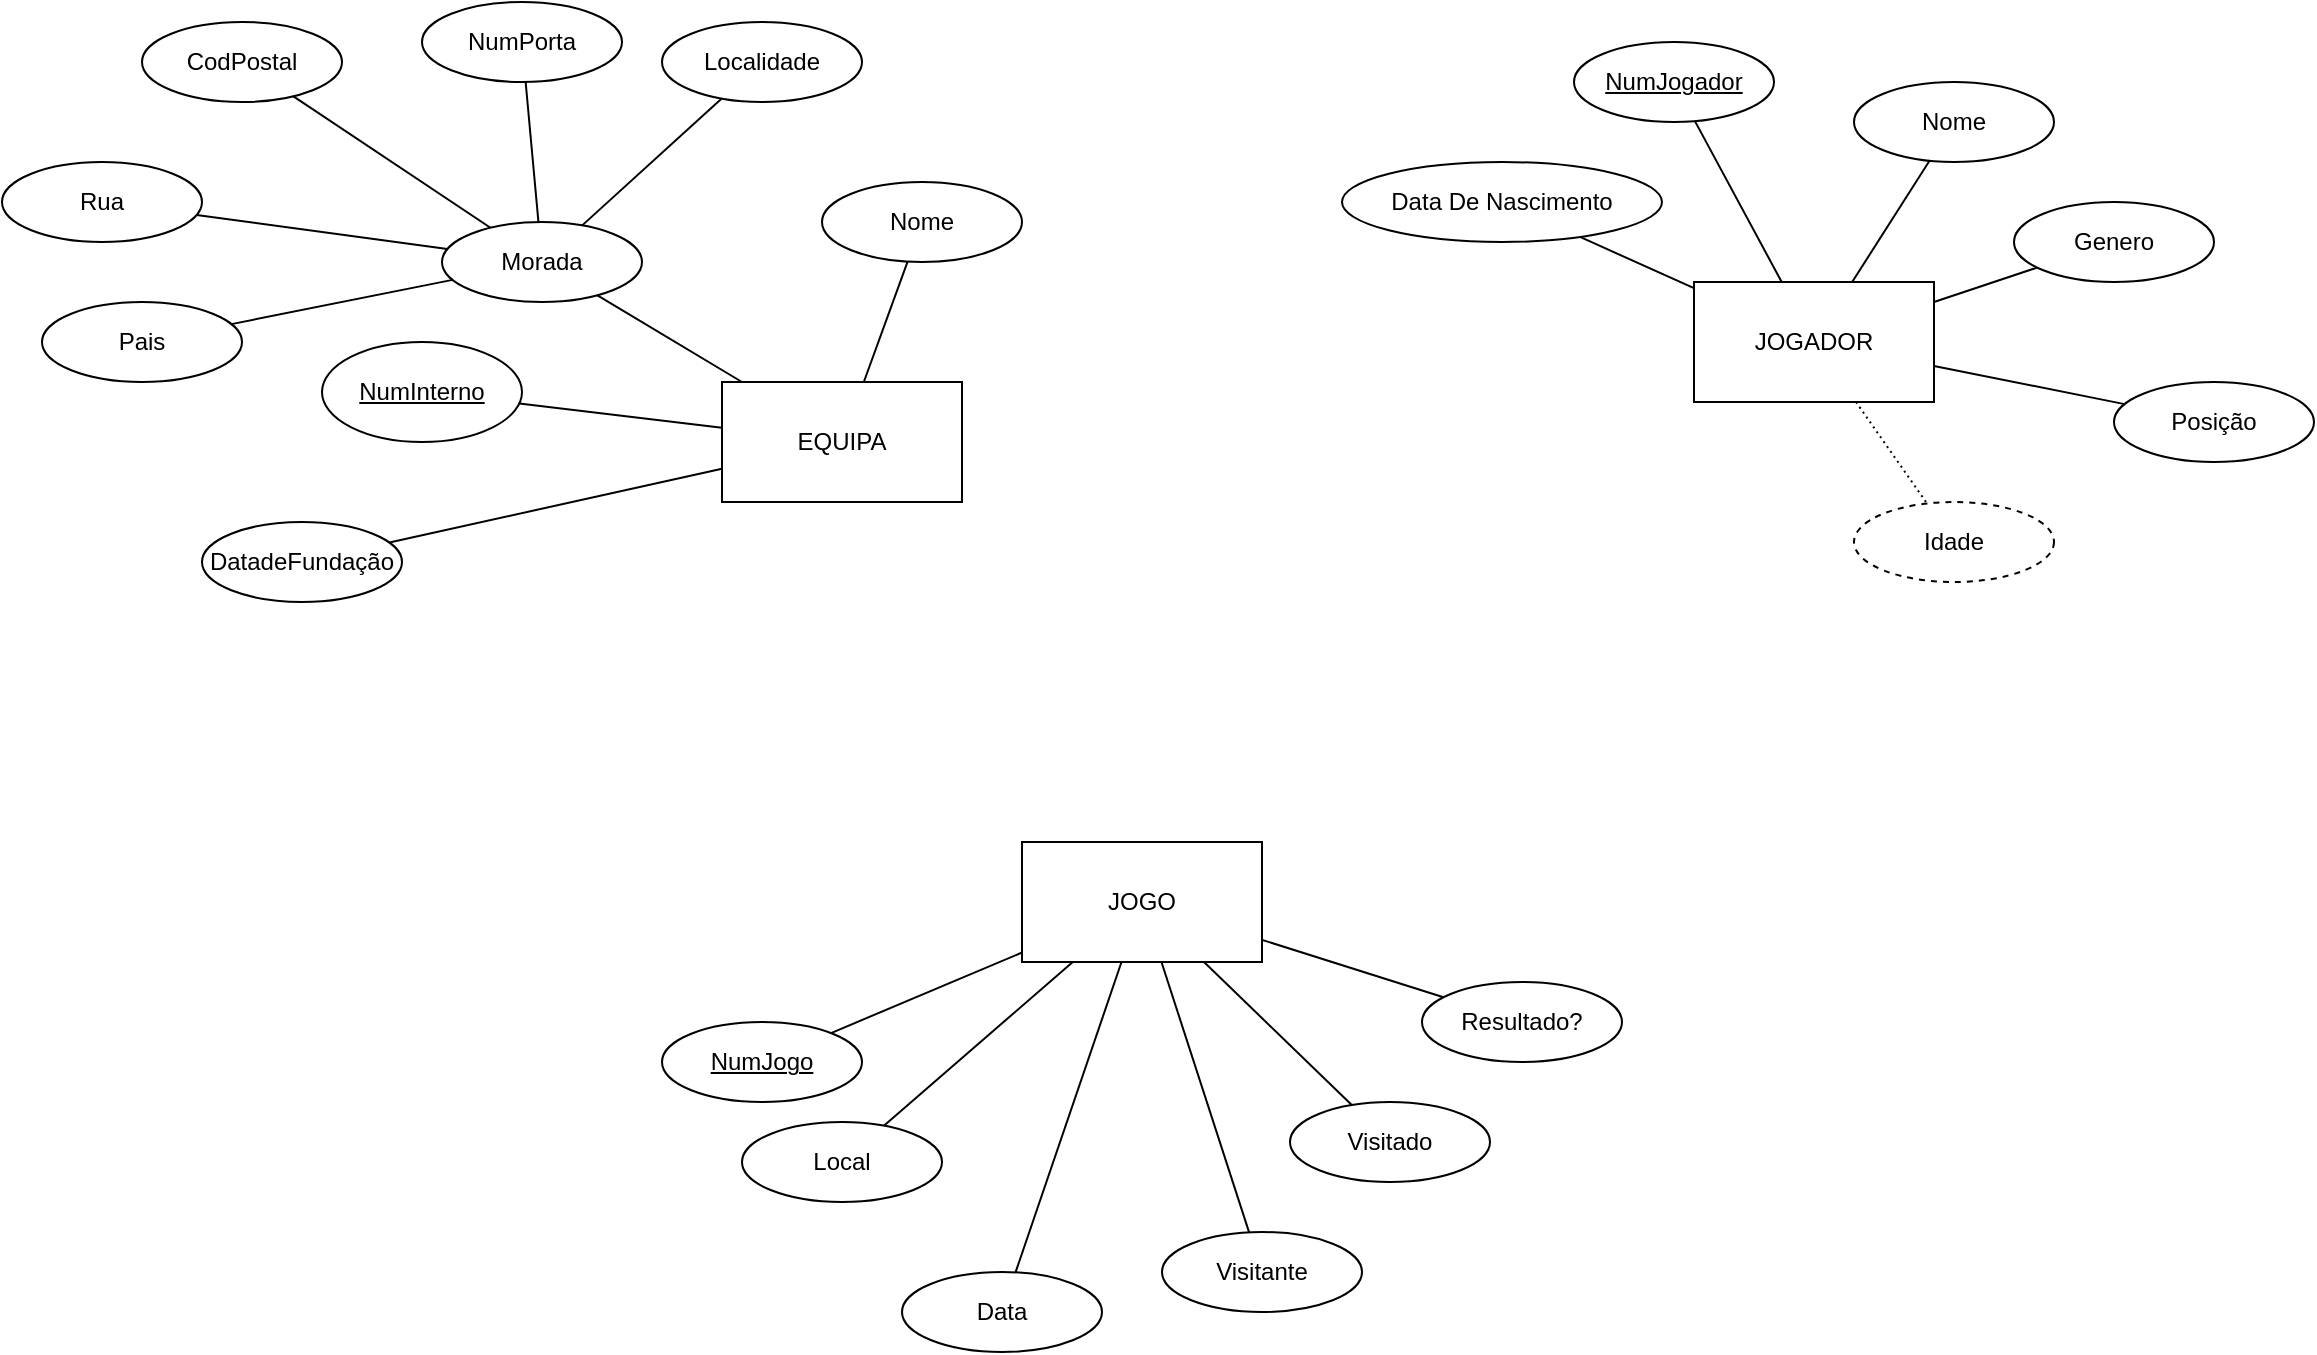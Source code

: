 <mxfile version="24.7.16">
  <diagram name="Página-1" id="Pc5DhIQtplevxK-1UUDy">
    <mxGraphModel dx="2021" dy="750" grid="1" gridSize="10" guides="1" tooltips="1" connect="1" arrows="1" fold="1" page="1" pageScale="1" pageWidth="827" pageHeight="1169" math="0" shadow="0">
      <root>
        <mxCell id="0" />
        <mxCell id="1" parent="0" />
        <mxCell id="p_HQFwrYFjM6hPYEm75_-1" value="EQUIPA" style="rounded=0;whiteSpace=wrap;html=1;" parent="1" vertex="1">
          <mxGeometry x="170" y="200" width="120" height="60" as="geometry" />
        </mxCell>
        <mxCell id="p_HQFwrYFjM6hPYEm75_-2" value="JOGADOR" style="rounded=0;whiteSpace=wrap;html=1;" parent="1" vertex="1">
          <mxGeometry x="656" y="150" width="120" height="60" as="geometry" />
        </mxCell>
        <mxCell id="p_HQFwrYFjM6hPYEm75_-3" value="JOGO" style="rounded=0;whiteSpace=wrap;html=1;" parent="1" vertex="1">
          <mxGeometry x="320" y="430" width="120" height="60" as="geometry" />
        </mxCell>
        <mxCell id="p_HQFwrYFjM6hPYEm75_-9" value="Data&lt;span style=&quot;color: rgba(0, 0, 0, 0); font-family: monospace; font-size: 0px; text-align: start; text-wrap: nowrap;&quot;&gt;%3CmxGraphModel%3E%3Croot%3E%3CmxCell%20id%3D%220%22%2F%3E%3CmxCell%20id%3D%221%22%20parent%3D%220%22%2F%3E%3CmxCell%20id%3D%222%22%20value%3D%22%22%20style%3D%22rhombus%3BwhiteSpace%3Dwrap%3Bhtml%3D1%3B%22%20vertex%3D%221%22%20parent%3D%221%22%3E%3CmxGeometry%20x%3D%22480%22%20y%3D%22280%22%20width%3D%2280%22%20height%3D%2280%22%20as%3D%22geometry%22%2F%3E%3C%2FmxCell%3E%3C%2Froot%3E%3C%2FmxGraphModel%3E&lt;/span&gt;" style="ellipse;whiteSpace=wrap;html=1;align=center;" parent="1" vertex="1">
          <mxGeometry x="260" y="645" width="100" height="40" as="geometry" />
        </mxCell>
        <mxCell id="p_HQFwrYFjM6hPYEm75_-16" value="Resultado?" style="ellipse;whiteSpace=wrap;html=1;align=center;" parent="1" vertex="1">
          <mxGeometry x="520" y="500" width="100" height="40" as="geometry" />
        </mxCell>
        <mxCell id="p_HQFwrYFjM6hPYEm75_-25" value="" style="endArrow=none;html=1;rounded=0;" parent="1" source="p_HQFwrYFjM6hPYEm75_-3" target="p_HQFwrYFjM6hPYEm75_-9" edge="1">
          <mxGeometry relative="1" as="geometry">
            <mxPoint x="370" y="620" as="sourcePoint" />
            <mxPoint x="530" y="620" as="targetPoint" />
          </mxGeometry>
        </mxCell>
        <mxCell id="p_HQFwrYFjM6hPYEm75_-29" value="" style="endArrow=none;html=1;rounded=0;" parent="1" source="p_HQFwrYFjM6hPYEm75_-3" target="p_HQFwrYFjM6hPYEm75_-16" edge="1">
          <mxGeometry relative="1" as="geometry">
            <mxPoint x="492" y="550" as="sourcePoint" />
            <mxPoint x="636" y="653" as="targetPoint" />
          </mxGeometry>
        </mxCell>
        <mxCell id="p_HQFwrYFjM6hPYEm75_-34" value="" style="endArrow=none;html=1;rounded=0;" parent="1" source="p_HQFwrYFjM6hPYEm75_-3" target="p_HQFwrYFjM6hPYEm75_-50" edge="1">
          <mxGeometry relative="1" as="geometry">
            <mxPoint x="390" y="533" as="sourcePoint" />
            <mxPoint x="200" y="590" as="targetPoint" />
          </mxGeometry>
        </mxCell>
        <mxCell id="p_HQFwrYFjM6hPYEm75_-41" value="DatadeFundação" style="ellipse;whiteSpace=wrap;html=1;align=center;" parent="1" vertex="1">
          <mxGeometry x="-90" y="270" width="100" height="40" as="geometry" />
        </mxCell>
        <mxCell id="p_HQFwrYFjM6hPYEm75_-48" value="Morada" style="ellipse;whiteSpace=wrap;html=1;align=center;" parent="1" vertex="1">
          <mxGeometry x="30" y="120" width="100" height="40" as="geometry" />
        </mxCell>
        <mxCell id="p_HQFwrYFjM6hPYEm75_-50" value="Local" style="ellipse;whiteSpace=wrap;html=1;align=center;" parent="1" vertex="1">
          <mxGeometry x="180" y="570" width="100" height="40" as="geometry" />
        </mxCell>
        <mxCell id="p_HQFwrYFjM6hPYEm75_-51" value="Visitante" style="ellipse;whiteSpace=wrap;html=1;align=center;" parent="1" vertex="1">
          <mxGeometry x="390" y="625" width="100" height="40" as="geometry" />
        </mxCell>
        <mxCell id="p_HQFwrYFjM6hPYEm75_-52" value="" style="endArrow=none;html=1;rounded=0;" parent="1" source="p_HQFwrYFjM6hPYEm75_-3" target="p_HQFwrYFjM6hPYEm75_-51" edge="1">
          <mxGeometry relative="1" as="geometry">
            <mxPoint x="260" y="620" as="sourcePoint" />
            <mxPoint x="420" y="620" as="targetPoint" />
          </mxGeometry>
        </mxCell>
        <mxCell id="p_HQFwrYFjM6hPYEm75_-53" value="Visitado" style="ellipse;whiteSpace=wrap;html=1;align=center;" parent="1" vertex="1">
          <mxGeometry x="454" y="560" width="100" height="40" as="geometry" />
        </mxCell>
        <mxCell id="p_HQFwrYFjM6hPYEm75_-54" value="" style="endArrow=none;html=1;rounded=0;" parent="1" source="p_HQFwrYFjM6hPYEm75_-3" target="p_HQFwrYFjM6hPYEm75_-53" edge="1">
          <mxGeometry relative="1" as="geometry">
            <mxPoint x="260" y="620" as="sourcePoint" />
            <mxPoint x="420" y="620" as="targetPoint" />
          </mxGeometry>
        </mxCell>
        <mxCell id="p_HQFwrYFjM6hPYEm75_-56" value="NumJogo" style="ellipse;whiteSpace=wrap;html=1;align=center;fontStyle=4;" parent="1" vertex="1">
          <mxGeometry x="140" y="520" width="100" height="40" as="geometry" />
        </mxCell>
        <mxCell id="p_HQFwrYFjM6hPYEm75_-57" value="" style="endArrow=none;html=1;rounded=0;" parent="1" source="p_HQFwrYFjM6hPYEm75_-56" target="p_HQFwrYFjM6hPYEm75_-3" edge="1">
          <mxGeometry relative="1" as="geometry">
            <mxPoint x="260" y="620" as="sourcePoint" />
            <mxPoint x="420" y="620" as="targetPoint" />
          </mxGeometry>
        </mxCell>
        <mxCell id="p_HQFwrYFjM6hPYEm75_-58" value="Nome" style="ellipse;whiteSpace=wrap;html=1;align=center;" parent="1" vertex="1">
          <mxGeometry x="220" y="100" width="100" height="40" as="geometry" />
        </mxCell>
        <mxCell id="p_HQFwrYFjM6hPYEm75_-59" value="NumInterno" style="ellipse;whiteSpace=wrap;html=1;align=center;fontStyle=4;" parent="1" vertex="1">
          <mxGeometry x="-30" y="180" width="100" height="50" as="geometry" />
        </mxCell>
        <mxCell id="p_HQFwrYFjM6hPYEm75_-61" value="" style="endArrow=none;html=1;rounded=0;" parent="1" source="p_HQFwrYFjM6hPYEm75_-1" target="p_HQFwrYFjM6hPYEm75_-48" edge="1">
          <mxGeometry relative="1" as="geometry">
            <mxPoint x="220" y="260" as="sourcePoint" />
            <mxPoint x="380" y="260" as="targetPoint" />
          </mxGeometry>
        </mxCell>
        <mxCell id="p_HQFwrYFjM6hPYEm75_-62" value="" style="endArrow=none;html=1;rounded=0;" parent="1" source="p_HQFwrYFjM6hPYEm75_-1" target="p_HQFwrYFjM6hPYEm75_-58" edge="1">
          <mxGeometry relative="1" as="geometry">
            <mxPoint x="168" y="250" as="sourcePoint" />
            <mxPoint x="138" y="320" as="targetPoint" />
          </mxGeometry>
        </mxCell>
        <mxCell id="p_HQFwrYFjM6hPYEm75_-63" value="" style="endArrow=none;html=1;rounded=0;" parent="1" source="p_HQFwrYFjM6hPYEm75_-48" target="sYrx5zOrQZK9a5-0PGnQ-9" edge="1">
          <mxGeometry relative="1" as="geometry">
            <mxPoint x="180" y="170" as="sourcePoint" />
            <mxPoint x="-110" y="200" as="targetPoint" />
          </mxGeometry>
        </mxCell>
        <mxCell id="p_HQFwrYFjM6hPYEm75_-64" value="" style="endArrow=none;html=1;rounded=0;" parent="1" source="p_HQFwrYFjM6hPYEm75_-48" target="sYrx5zOrQZK9a5-0PGnQ-5" edge="1">
          <mxGeometry relative="1" as="geometry">
            <mxPoint x="188" y="270" as="sourcePoint" />
            <mxPoint x="-16.903" y="229.86" as="targetPoint" />
          </mxGeometry>
        </mxCell>
        <mxCell id="p_HQFwrYFjM6hPYEm75_-65" value="" style="endArrow=none;html=1;rounded=0;" parent="1" source="p_HQFwrYFjM6hPYEm75_-48" target="sYrx5zOrQZK9a5-0PGnQ-7" edge="1">
          <mxGeometry relative="1" as="geometry">
            <mxPoint x="198" y="280" as="sourcePoint" />
            <mxPoint x="-12.265" y="273.359" as="targetPoint" />
          </mxGeometry>
        </mxCell>
        <mxCell id="p_HQFwrYFjM6hPYEm75_-66" value="" style="endArrow=none;html=1;rounded=0;" parent="1" source="p_HQFwrYFjM6hPYEm75_-48" target="sYrx5zOrQZK9a5-0PGnQ-6" edge="1">
          <mxGeometry relative="1" as="geometry">
            <mxPoint x="208" y="290" as="sourcePoint" />
            <mxPoint x="14.074" y="330.809" as="targetPoint" />
          </mxGeometry>
        </mxCell>
        <mxCell id="p_HQFwrYFjM6hPYEm75_-68" value="" style="endArrow=none;html=1;rounded=0;" parent="1" source="p_HQFwrYFjM6hPYEm75_-1" target="p_HQFwrYFjM6hPYEm75_-41" edge="1">
          <mxGeometry relative="1" as="geometry">
            <mxPoint x="130" y="215" as="sourcePoint" />
            <mxPoint x="-8" y="181" as="targetPoint" />
          </mxGeometry>
        </mxCell>
        <mxCell id="p_HQFwrYFjM6hPYEm75_-69" value="" style="endArrow=none;html=1;rounded=0;" parent="1" source="p_HQFwrYFjM6hPYEm75_-1" target="p_HQFwrYFjM6hPYEm75_-59" edge="1">
          <mxGeometry relative="1" as="geometry">
            <mxPoint x="140" y="225" as="sourcePoint" />
            <mxPoint x="2" y="191" as="targetPoint" />
          </mxGeometry>
        </mxCell>
        <mxCell id="p_HQFwrYFjM6hPYEm75_-73" value="NumJogador" style="ellipse;whiteSpace=wrap;html=1;align=center;fontStyle=4;" parent="1" vertex="1">
          <mxGeometry x="596" y="30" width="100" height="40" as="geometry" />
        </mxCell>
        <mxCell id="p_HQFwrYFjM6hPYEm75_-74" value="Nome" style="ellipse;whiteSpace=wrap;html=1;align=center;" parent="1" vertex="1">
          <mxGeometry x="736" y="50" width="100" height="40" as="geometry" />
        </mxCell>
        <mxCell id="p_HQFwrYFjM6hPYEm75_-75" value="Data De Nascimento" style="ellipse;whiteSpace=wrap;html=1;align=center;" parent="1" vertex="1">
          <mxGeometry x="480" y="90" width="160" height="40" as="geometry" />
        </mxCell>
        <mxCell id="p_HQFwrYFjM6hPYEm75_-76" value="Genero" style="ellipse;whiteSpace=wrap;html=1;align=center;" parent="1" vertex="1">
          <mxGeometry x="816" y="110" width="100" height="40" as="geometry" />
        </mxCell>
        <mxCell id="p_HQFwrYFjM6hPYEm75_-77" value="Posição" style="ellipse;whiteSpace=wrap;html=1;align=center;" parent="1" vertex="1">
          <mxGeometry x="866" y="200" width="100" height="40" as="geometry" />
        </mxCell>
        <mxCell id="p_HQFwrYFjM6hPYEm75_-78" value="" style="endArrow=none;html=1;rounded=0;" parent="1" source="p_HQFwrYFjM6hPYEm75_-75" target="p_HQFwrYFjM6hPYEm75_-2" edge="1">
          <mxGeometry relative="1" as="geometry">
            <mxPoint x="286" y="220" as="sourcePoint" />
            <mxPoint x="446" y="220" as="targetPoint" />
          </mxGeometry>
        </mxCell>
        <mxCell id="p_HQFwrYFjM6hPYEm75_-79" value="" style="endArrow=none;html=1;rounded=0;" parent="1" source="p_HQFwrYFjM6hPYEm75_-76" target="p_HQFwrYFjM6hPYEm75_-2" edge="1">
          <mxGeometry relative="1" as="geometry">
            <mxPoint x="572" y="126" as="sourcePoint" />
            <mxPoint x="666" y="159" as="targetPoint" />
          </mxGeometry>
        </mxCell>
        <mxCell id="p_HQFwrYFjM6hPYEm75_-80" value="" style="endArrow=none;html=1;rounded=0;" parent="1" source="p_HQFwrYFjM6hPYEm75_-74" target="p_HQFwrYFjM6hPYEm75_-2" edge="1">
          <mxGeometry relative="1" as="geometry">
            <mxPoint x="582" y="136" as="sourcePoint" />
            <mxPoint x="686" y="169" as="targetPoint" />
          </mxGeometry>
        </mxCell>
        <mxCell id="p_HQFwrYFjM6hPYEm75_-81" value="" style="endArrow=none;html=1;rounded=0;" parent="1" source="p_HQFwrYFjM6hPYEm75_-73" target="p_HQFwrYFjM6hPYEm75_-2" edge="1">
          <mxGeometry relative="1" as="geometry">
            <mxPoint x="592" y="146" as="sourcePoint" />
            <mxPoint x="686" y="179" as="targetPoint" />
          </mxGeometry>
        </mxCell>
        <mxCell id="p_HQFwrYFjM6hPYEm75_-82" value="" style="endArrow=none;html=1;rounded=0;" parent="1" source="p_HQFwrYFjM6hPYEm75_-77" target="p_HQFwrYFjM6hPYEm75_-2" edge="1">
          <mxGeometry relative="1" as="geometry">
            <mxPoint x="834" y="151" as="sourcePoint" />
            <mxPoint x="786" y="164" as="targetPoint" />
          </mxGeometry>
        </mxCell>
        <mxCell id="sYrx5zOrQZK9a5-0PGnQ-1" value="Idade" style="ellipse;whiteSpace=wrap;html=1;align=center;dashed=1;" vertex="1" parent="1">
          <mxGeometry x="736" y="260" width="100" height="40" as="geometry" />
        </mxCell>
        <mxCell id="sYrx5zOrQZK9a5-0PGnQ-2" value="" style="endArrow=none;html=1;rounded=0;dashed=1;dashPattern=1 2;" edge="1" parent="1" source="p_HQFwrYFjM6hPYEm75_-2" target="sYrx5zOrQZK9a5-0PGnQ-1">
          <mxGeometry relative="1" as="geometry">
            <mxPoint x="756" y="210" as="sourcePoint" />
            <mxPoint x="506" y="280" as="targetPoint" />
          </mxGeometry>
        </mxCell>
        <mxCell id="sYrx5zOrQZK9a5-0PGnQ-5" value="Rua" style="ellipse;whiteSpace=wrap;html=1;align=center;" vertex="1" parent="1">
          <mxGeometry x="-190" y="90" width="100" height="40" as="geometry" />
        </mxCell>
        <mxCell id="sYrx5zOrQZK9a5-0PGnQ-6" value="NumPorta" style="ellipse;whiteSpace=wrap;html=1;align=center;" vertex="1" parent="1">
          <mxGeometry x="20" y="10" width="100" height="40" as="geometry" />
        </mxCell>
        <mxCell id="sYrx5zOrQZK9a5-0PGnQ-7" value="CodPostal" style="ellipse;whiteSpace=wrap;html=1;align=center;" vertex="1" parent="1">
          <mxGeometry x="-120" y="20" width="100" height="40" as="geometry" />
        </mxCell>
        <mxCell id="sYrx5zOrQZK9a5-0PGnQ-8" value="Localidade&lt;span style=&quot;color: rgba(0, 0, 0, 0); font-family: monospace; font-size: 0px; text-align: start; text-wrap: nowrap;&quot;&gt;%3CmxGraphModel%3E%3Croot%3E%3CmxCell%20id%3D%220%22%2F%3E%3CmxCell%20id%3D%221%22%20parent%3D%220%22%2F%3E%3CmxCell%20id%3D%222%22%20value%3D%22Rua%22%20style%3D%22ellipse%3BwhiteSpace%3Dwrap%3Bhtml%3D1%3Balign%3Dcenter%3B%22%20vertex%3D%221%22%20parent%3D%221%22%3E%3CmxGeometry%20x%3D%22-190%22%20y%3D%2290%22%20width%3D%22100%22%20height%3D%2240%22%20as%3D%22geometry%22%2F%3E%3C%2FmxCell%3E%3CmxCell%20id%3D%223%22%20value%3D%22NumPorta%22%20style%3D%22ellipse%3BwhiteSpace%3Dwrap%3Bhtml%3D1%3Balign%3Dcenter%3B%22%20vertex%3D%221%22%20parent%3D%221%22%3E%3CmxGeometry%20x%3D%22-210%22%20y%3D%22170%22%20width%3D%22100%22%20height%3D%2240%22%20as%3D%22geometry%22%2F%3E%3C%2FmxCell%3E%3C%2Froot%3E%3C%2FmxGraphModel%3E&lt;/span&gt;" style="ellipse;whiteSpace=wrap;html=1;align=center;" vertex="1" parent="1">
          <mxGeometry x="140" y="20" width="100" height="40" as="geometry" />
        </mxCell>
        <mxCell id="sYrx5zOrQZK9a5-0PGnQ-9" value="Pais" style="ellipse;whiteSpace=wrap;html=1;align=center;" vertex="1" parent="1">
          <mxGeometry x="-170" y="160" width="100" height="40" as="geometry" />
        </mxCell>
        <mxCell id="sYrx5zOrQZK9a5-0PGnQ-10" value="" style="endArrow=none;html=1;rounded=0;" edge="1" parent="1" source="p_HQFwrYFjM6hPYEm75_-48" target="sYrx5zOrQZK9a5-0PGnQ-8">
          <mxGeometry relative="1" as="geometry">
            <mxPoint x="34" y="101" as="sourcePoint" />
            <mxPoint x="66" y="59" as="targetPoint" />
          </mxGeometry>
        </mxCell>
      </root>
    </mxGraphModel>
  </diagram>
</mxfile>
